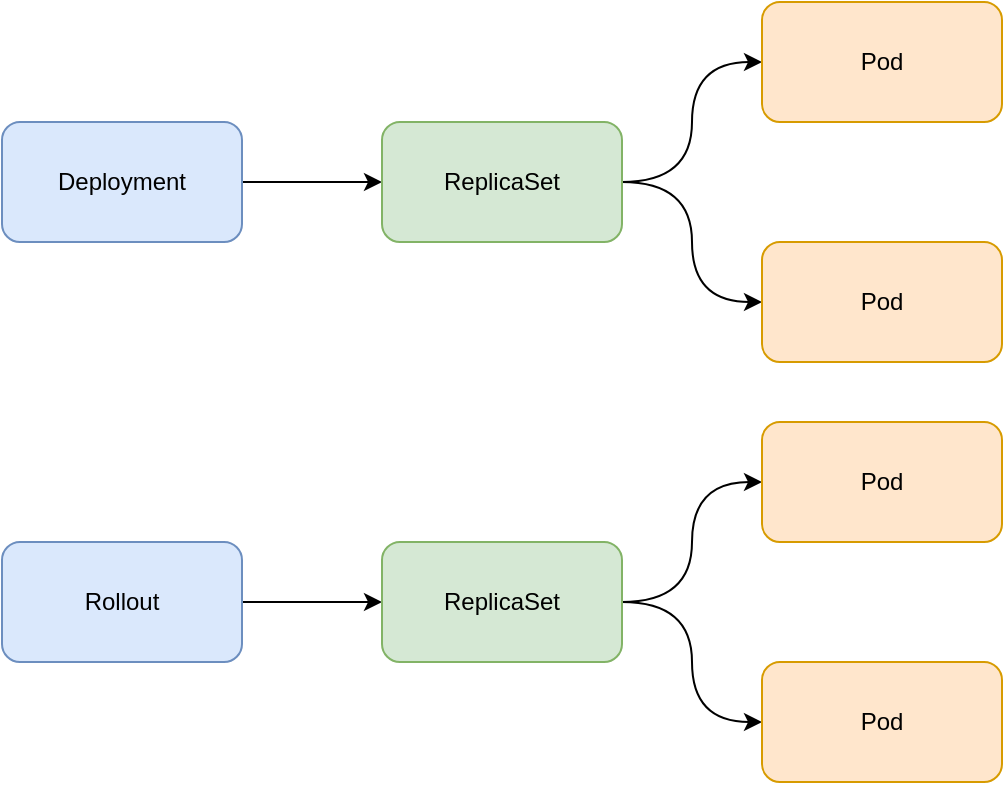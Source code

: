 <mxfile version="20.3.0" type="device"><diagram id="65IF9pR7BOiySFCEvrUc" name="第 1 页"><mxGraphModel dx="1106" dy="720" grid="1" gridSize="10" guides="1" tooltips="1" connect="1" arrows="1" fold="1" page="1" pageScale="1" pageWidth="827" pageHeight="1169" math="0" shadow="0"><root><mxCell id="0"/><mxCell id="1" parent="0"/><mxCell id="EHfzCKyOoye9u_8q8XiV-2" style="edgeStyle=orthogonalEdgeStyle;rounded=0;orthogonalLoop=1;jettySize=auto;html=1;exitX=1;exitY=0.5;exitDx=0;exitDy=0;entryX=0;entryY=0.5;entryDx=0;entryDy=0;" edge="1" parent="1" source="EHfzCKyOoye9u_8q8XiV-1" target="EHfzCKyOoye9u_8q8XiV-3"><mxGeometry relative="1" as="geometry"><mxPoint x="290" y="310" as="targetPoint"/></mxGeometry></mxCell><mxCell id="EHfzCKyOoye9u_8q8XiV-1" value="Deployment" style="rounded=1;whiteSpace=wrap;html=1;fillColor=#dae8fc;strokeColor=#6c8ebf;" vertex="1" parent="1"><mxGeometry x="90" y="280" width="120" height="60" as="geometry"/></mxCell><mxCell id="EHfzCKyOoye9u_8q8XiV-7" style="edgeStyle=orthogonalEdgeStyle;rounded=0;orthogonalLoop=1;jettySize=auto;html=1;exitX=1;exitY=0.5;exitDx=0;exitDy=0;entryX=0;entryY=0.5;entryDx=0;entryDy=0;curved=1;" edge="1" parent="1" source="EHfzCKyOoye9u_8q8XiV-3" target="EHfzCKyOoye9u_8q8XiV-4"><mxGeometry relative="1" as="geometry"/></mxCell><mxCell id="EHfzCKyOoye9u_8q8XiV-8" style="edgeStyle=orthogonalEdgeStyle;curved=1;rounded=0;orthogonalLoop=1;jettySize=auto;html=1;exitX=1;exitY=0.5;exitDx=0;exitDy=0;" edge="1" parent="1" source="EHfzCKyOoye9u_8q8XiV-3" target="EHfzCKyOoye9u_8q8XiV-5"><mxGeometry relative="1" as="geometry"/></mxCell><mxCell id="EHfzCKyOoye9u_8q8XiV-3" value="ReplicaSet" style="rounded=1;whiteSpace=wrap;html=1;fillColor=#d5e8d4;strokeColor=#82b366;" vertex="1" parent="1"><mxGeometry x="280" y="280" width="120" height="60" as="geometry"/></mxCell><mxCell id="EHfzCKyOoye9u_8q8XiV-4" value="Pod" style="rounded=1;whiteSpace=wrap;html=1;fillColor=#ffe6cc;strokeColor=#d79b00;" vertex="1" parent="1"><mxGeometry x="470" y="220" width="120" height="60" as="geometry"/></mxCell><mxCell id="EHfzCKyOoye9u_8q8XiV-5" value="Pod" style="rounded=1;whiteSpace=wrap;html=1;fillColor=#ffe6cc;strokeColor=#d79b00;" vertex="1" parent="1"><mxGeometry x="470" y="340" width="120" height="60" as="geometry"/></mxCell><mxCell id="EHfzCKyOoye9u_8q8XiV-19" style="edgeStyle=orthogonalEdgeStyle;rounded=0;orthogonalLoop=1;jettySize=auto;html=1;exitX=1;exitY=0.5;exitDx=0;exitDy=0;entryX=0;entryY=0.5;entryDx=0;entryDy=0;" edge="1" parent="1" source="EHfzCKyOoye9u_8q8XiV-20" target="EHfzCKyOoye9u_8q8XiV-23"><mxGeometry relative="1" as="geometry"><mxPoint x="290" y="520" as="targetPoint"/></mxGeometry></mxCell><mxCell id="EHfzCKyOoye9u_8q8XiV-20" value="Rollout" style="rounded=1;whiteSpace=wrap;html=1;fillColor=#dae8fc;strokeColor=#6c8ebf;" vertex="1" parent="1"><mxGeometry x="90" y="490" width="120" height="60" as="geometry"/></mxCell><mxCell id="EHfzCKyOoye9u_8q8XiV-21" style="edgeStyle=orthogonalEdgeStyle;rounded=0;orthogonalLoop=1;jettySize=auto;html=1;exitX=1;exitY=0.5;exitDx=0;exitDy=0;entryX=0;entryY=0.5;entryDx=0;entryDy=0;curved=1;" edge="1" parent="1" source="EHfzCKyOoye9u_8q8XiV-23" target="EHfzCKyOoye9u_8q8XiV-24"><mxGeometry relative="1" as="geometry"/></mxCell><mxCell id="EHfzCKyOoye9u_8q8XiV-22" style="edgeStyle=orthogonalEdgeStyle;curved=1;rounded=0;orthogonalLoop=1;jettySize=auto;html=1;exitX=1;exitY=0.5;exitDx=0;exitDy=0;" edge="1" parent="1" source="EHfzCKyOoye9u_8q8XiV-23" target="EHfzCKyOoye9u_8q8XiV-25"><mxGeometry relative="1" as="geometry"/></mxCell><mxCell id="EHfzCKyOoye9u_8q8XiV-23" value="ReplicaSet" style="rounded=1;whiteSpace=wrap;html=1;fillColor=#d5e8d4;strokeColor=#82b366;" vertex="1" parent="1"><mxGeometry x="280" y="490" width="120" height="60" as="geometry"/></mxCell><mxCell id="EHfzCKyOoye9u_8q8XiV-24" value="Pod" style="rounded=1;whiteSpace=wrap;html=1;fillColor=#ffe6cc;strokeColor=#d79b00;" vertex="1" parent="1"><mxGeometry x="470" y="430" width="120" height="60" as="geometry"/></mxCell><mxCell id="EHfzCKyOoye9u_8q8XiV-25" value="Pod" style="rounded=1;whiteSpace=wrap;html=1;fillColor=#ffe6cc;strokeColor=#d79b00;" vertex="1" parent="1"><mxGeometry x="470" y="550" width="120" height="60" as="geometry"/></mxCell></root></mxGraphModel></diagram></mxfile>